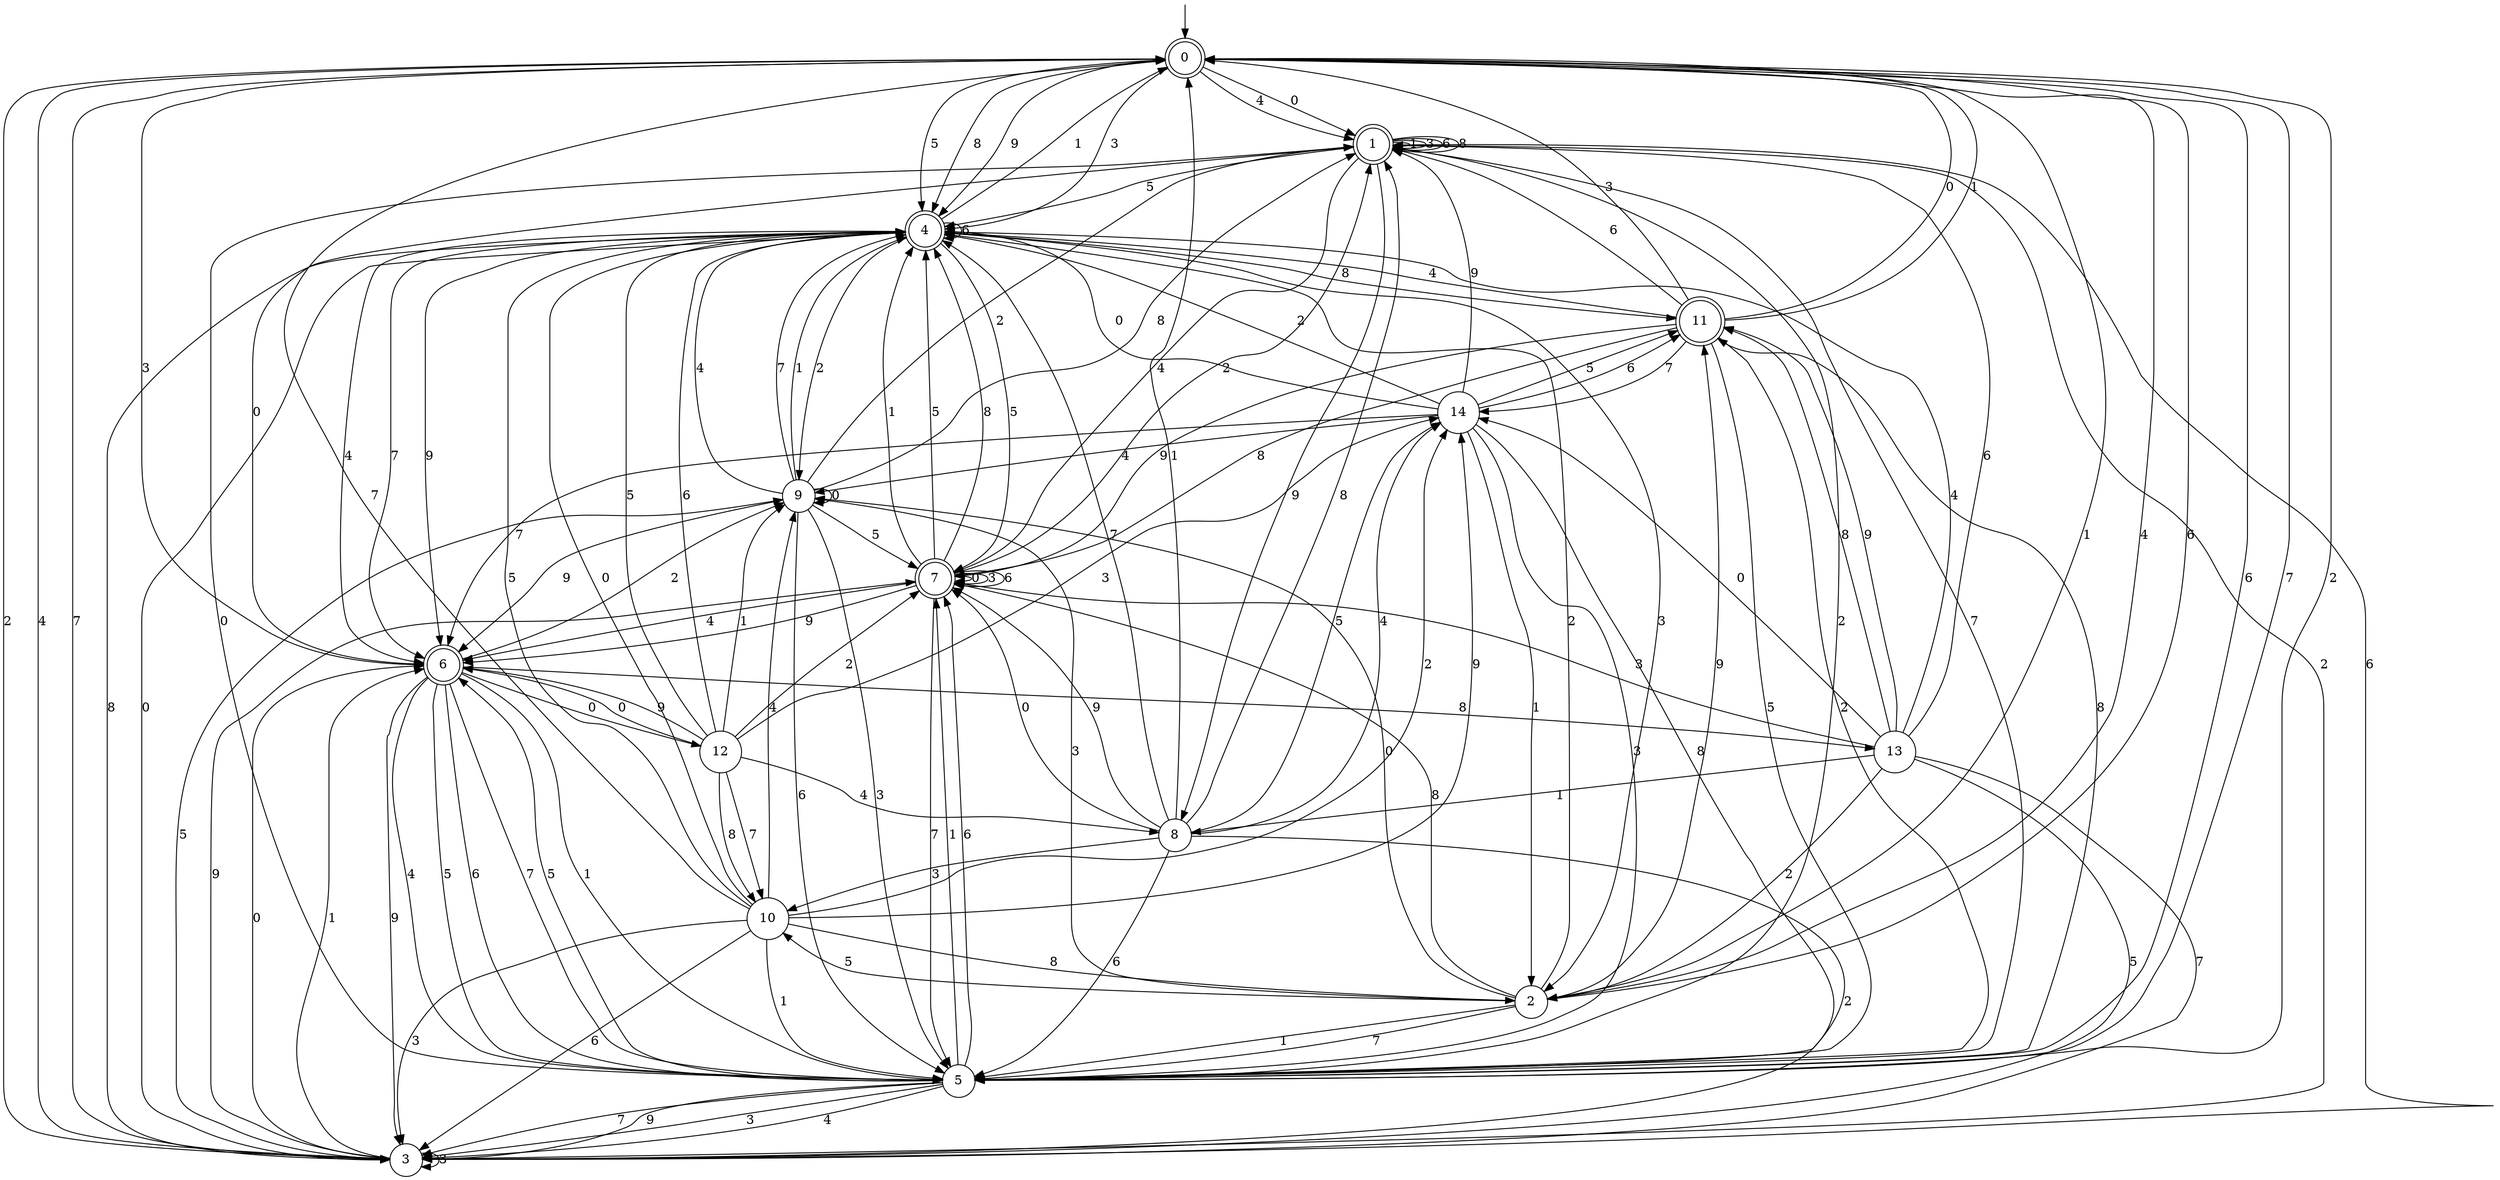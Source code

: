 digraph g {

	s0 [shape="doublecircle" label="0"];
	s1 [shape="doublecircle" label="1"];
	s2 [shape="circle" label="2"];
	s3 [shape="circle" label="3"];
	s4 [shape="doublecircle" label="4"];
	s5 [shape="circle" label="5"];
	s6 [shape="doublecircle" label="6"];
	s7 [shape="doublecircle" label="7"];
	s8 [shape="circle" label="8"];
	s9 [shape="circle" label="9"];
	s10 [shape="circle" label="10"];
	s11 [shape="doublecircle" label="11"];
	s12 [shape="circle" label="12"];
	s13 [shape="circle" label="13"];
	s14 [shape="circle" label="14"];
	s0 -> s1 [label="0"];
	s0 -> s2 [label="1"];
	s0 -> s3 [label="2"];
	s0 -> s4 [label="3"];
	s0 -> s1 [label="4"];
	s0 -> s4 [label="5"];
	s0 -> s5 [label="6"];
	s0 -> s5 [label="7"];
	s0 -> s4 [label="8"];
	s0 -> s4 [label="9"];
	s1 -> s6 [label="0"];
	s1 -> s1 [label="1"];
	s1 -> s5 [label="2"];
	s1 -> s1 [label="3"];
	s1 -> s7 [label="4"];
	s1 -> s4 [label="5"];
	s1 -> s1 [label="6"];
	s1 -> s5 [label="7"];
	s1 -> s1 [label="8"];
	s1 -> s8 [label="9"];
	s2 -> s9 [label="0"];
	s2 -> s5 [label="1"];
	s2 -> s4 [label="2"];
	s2 -> s9 [label="3"];
	s2 -> s0 [label="4"];
	s2 -> s10 [label="5"];
	s2 -> s0 [label="6"];
	s2 -> s5 [label="7"];
	s2 -> s7 [label="8"];
	s2 -> s11 [label="9"];
	s3 -> s6 [label="0"];
	s3 -> s6 [label="1"];
	s3 -> s1 [label="2"];
	s3 -> s3 [label="3"];
	s3 -> s0 [label="4"];
	s3 -> s9 [label="5"];
	s3 -> s1 [label="6"];
	s3 -> s0 [label="7"];
	s3 -> s4 [label="8"];
	s3 -> s7 [label="9"];
	s4 -> s3 [label="0"];
	s4 -> s0 [label="1"];
	s4 -> s9 [label="2"];
	s4 -> s2 [label="3"];
	s4 -> s6 [label="4"];
	s4 -> s7 [label="5"];
	s4 -> s4 [label="6"];
	s4 -> s6 [label="7"];
	s4 -> s11 [label="8"];
	s4 -> s6 [label="9"];
	s5 -> s1 [label="0"];
	s5 -> s7 [label="1"];
	s5 -> s0 [label="2"];
	s5 -> s3 [label="3"];
	s5 -> s3 [label="4"];
	s5 -> s6 [label="5"];
	s5 -> s7 [label="6"];
	s5 -> s3 [label="7"];
	s5 -> s11 [label="8"];
	s5 -> s3 [label="9"];
	s6 -> s12 [label="0"];
	s6 -> s5 [label="1"];
	s6 -> s9 [label="2"];
	s6 -> s0 [label="3"];
	s6 -> s5 [label="4"];
	s6 -> s5 [label="5"];
	s6 -> s5 [label="6"];
	s6 -> s5 [label="7"];
	s6 -> s13 [label="8"];
	s6 -> s3 [label="9"];
	s7 -> s7 [label="0"];
	s7 -> s4 [label="1"];
	s7 -> s1 [label="2"];
	s7 -> s7 [label="3"];
	s7 -> s6 [label="4"];
	s7 -> s4 [label="5"];
	s7 -> s7 [label="6"];
	s7 -> s5 [label="7"];
	s7 -> s4 [label="8"];
	s7 -> s6 [label="9"];
	s8 -> s7 [label="0"];
	s8 -> s0 [label="1"];
	s8 -> s3 [label="2"];
	s8 -> s10 [label="3"];
	s8 -> s14 [label="4"];
	s8 -> s14 [label="5"];
	s8 -> s5 [label="6"];
	s8 -> s4 [label="7"];
	s8 -> s1 [label="8"];
	s8 -> s7 [label="9"];
	s9 -> s9 [label="0"];
	s9 -> s4 [label="1"];
	s9 -> s1 [label="2"];
	s9 -> s5 [label="3"];
	s9 -> s4 [label="4"];
	s9 -> s7 [label="5"];
	s9 -> s5 [label="6"];
	s9 -> s4 [label="7"];
	s9 -> s1 [label="8"];
	s9 -> s6 [label="9"];
	s10 -> s4 [label="0"];
	s10 -> s5 [label="1"];
	s10 -> s14 [label="2"];
	s10 -> s3 [label="3"];
	s10 -> s9 [label="4"];
	s10 -> s4 [label="5"];
	s10 -> s3 [label="6"];
	s10 -> s0 [label="7"];
	s10 -> s2 [label="8"];
	s10 -> s14 [label="9"];
	s11 -> s0 [label="0"];
	s11 -> s0 [label="1"];
	s11 -> s5 [label="2"];
	s11 -> s0 [label="3"];
	s11 -> s4 [label="4"];
	s11 -> s5 [label="5"];
	s11 -> s1 [label="6"];
	s11 -> s14 [label="7"];
	s11 -> s7 [label="8"];
	s11 -> s7 [label="9"];
	s12 -> s6 [label="0"];
	s12 -> s9 [label="1"];
	s12 -> s7 [label="2"];
	s12 -> s14 [label="3"];
	s12 -> s8 [label="4"];
	s12 -> s4 [label="5"];
	s12 -> s4 [label="6"];
	s12 -> s10 [label="7"];
	s12 -> s10 [label="8"];
	s12 -> s6 [label="9"];
	s13 -> s14 [label="0"];
	s13 -> s8 [label="1"];
	s13 -> s2 [label="2"];
	s13 -> s7 [label="3"];
	s13 -> s4 [label="4"];
	s13 -> s3 [label="5"];
	s13 -> s1 [label="6"];
	s13 -> s3 [label="7"];
	s13 -> s11 [label="8"];
	s13 -> s11 [label="9"];
	s14 -> s4 [label="0"];
	s14 -> s2 [label="1"];
	s14 -> s4 [label="2"];
	s14 -> s5 [label="3"];
	s14 -> s9 [label="4"];
	s14 -> s11 [label="5"];
	s14 -> s11 [label="6"];
	s14 -> s6 [label="7"];
	s14 -> s5 [label="8"];
	s14 -> s1 [label="9"];

__start0 [label="" shape="none" width="0" height="0"];
__start0 -> s0;

}
